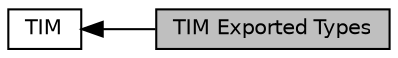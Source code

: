 digraph "TIM Exported Types"
{
  edge [fontname="Helvetica",fontsize="10",labelfontname="Helvetica",labelfontsize="10"];
  node [fontname="Helvetica",fontsize="10",shape=record];
  rankdir=LR;
  Node0 [label="TIM Exported Types",height=0.2,width=0.4,color="black", fillcolor="grey75", style="filled", fontcolor="black"];
  Node1 [label="TIM",height=0.2,width=0.4,color="black", fillcolor="white", style="filled",URL="$group___t_i_m.html",tooltip="TIM HAL module driver. "];
  Node1->Node0 [shape=plaintext, dir="back", style="solid"];
}
